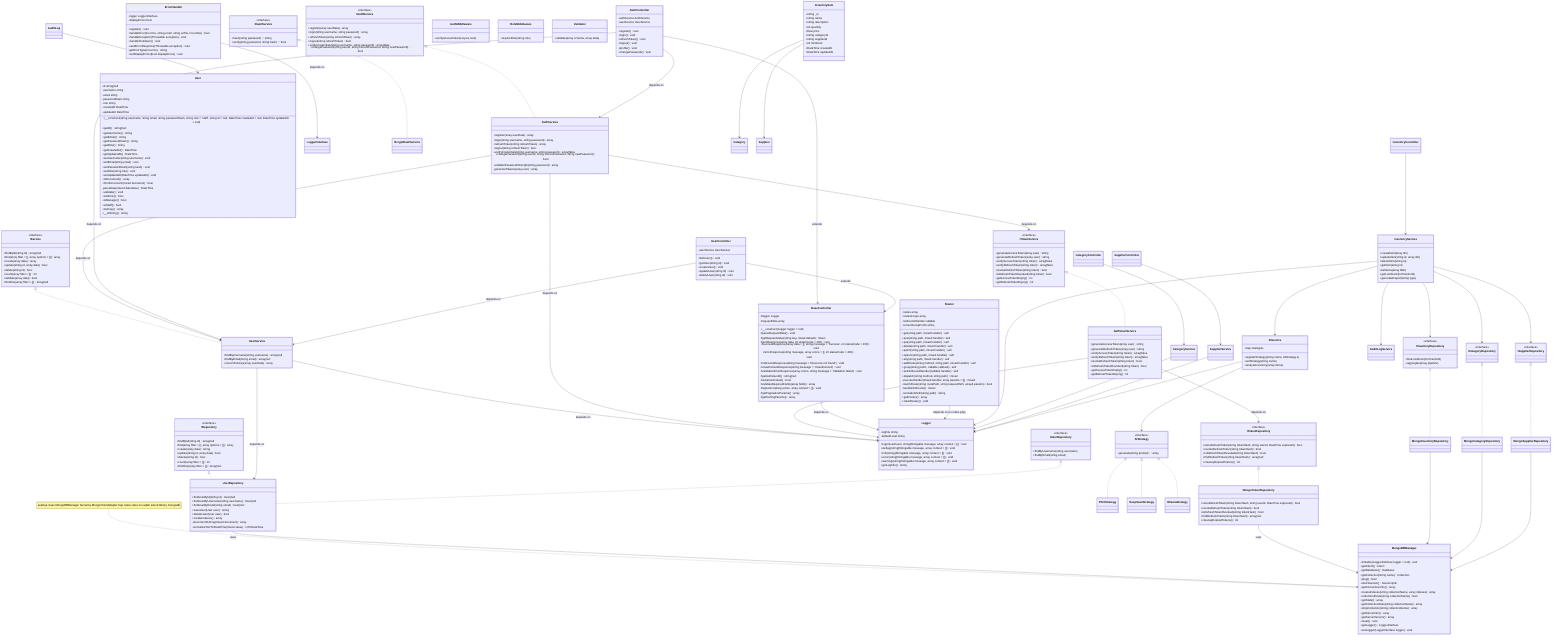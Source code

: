 classDiagram
    note for MongoDBManager "asalnya class MongoDBManager bernama MongoClientAdapter tapi nama class ini sudah ada di library mongodib"
    %% ========== Interfaces / Abstractions ==========
    class IRepository {
        <<interface>>
        +findById(string id) array|null
        +find(array filter = [], array options = []) array
        +create(array data) string
        +update(string id, array data) bool
        +delete(string id) bool
        +count(array filter = []) int
        +findOne(array filter = []) array|null
    }

    class IService {
        <<interface>>
        +findById(string id) array|null
        +find(array filter = [], array options = []) array
        +create(array data) array
        +update(string id, array data) bool
        +delete(string id) bool
        +count(array filter = []) int
        +validate(array data) bool
        +findOne(array filter = []) array|null
    }

    class IAuthService {
        <<interface>>
        +register(array userData) array
        +login(string username, string password) array
        +refreshToken(string refreshToken) array
        +logout(string refreshToken) bool
        +verifyCredentials(string username, string password) array|false
        +changePassword(string userId, string currentPassword, string newPassword) bool
    }

    class ITokenService {
        <<interface>>
        +generateAccessToken(array user) string
        +generateRefreshToken(array user) string
        +verifyAccessToken(string token) array|false
        +verifyRefreshToken(string token) array|false
        +revokeRefreshToken(string token) bool
        +isRefreshTokenRevoked(string token) bool
        +getAccessTokenExpiry() int
        +getRefreshTokenExpiry() int
    }

    class ITokenRepository {
        <<interface>>
        +storeRefreshToken(string tokenHash, string userId, DateTime expiresAt) bool
        +revokeRefreshToken(string tokenHash) bool
        +isRefreshTokenRevoked(string tokenHash) bool
        +findRefreshToken(string tokenHash) array|null
        +cleanupExpiredTokens() int
    }

    %% ========== Concrete Implementations ==========
    class UserRepository {
        +findUserById(string id) User|null
        +findUserByUsername(string username) User|null
        +findUserByEmail(string email) User|null
        +saveUser(User user) string
        +deleteUser(User user) bool
        +createIndexes() array
        -documentToArray(mixed document) array
        -normalizeToUTCDateTime(mixed value) UTCDateTime
    }

    class MongoTokenRepository {
        +storeRefreshToken(string tokenHash, string userId, DateTime expiresAt) bool
        +revokeRefreshToken(string tokenHash) bool
        +isRefreshTokenRevoked(string tokenHash) bool
        +findRefreshToken(string tokenHash) array|null
        +cleanupExpiredTokens() int
    }

    class MongoDBManager {
        +initialize(LoggerInterface logger = null) void
        +getClient() Client
        +getDatabase() Database
        +getCollection(string name) Collection
        +ping() bool
        +startSession() Session|null
        +getConnectionInfo() array
        +createIndexes(string collectionName, array indexes) array
        +collectionExists(string collectionName) bool
        +getStats() array
        +getCollectionStats(string collectionName) array
        +dropCollection(string collectionName) array
        +getServerInfo() array
        +getServerVersion() array
        +reset() void
        +getLogger() LoggerInterface
        +setLogger(LoggerInterface logger) void
    }

    class UserService {
        +findByUsername(string username) array|null
        +findByEmail(string email) array|null
        -convertToArray(array userData) array
    }

    class AuthService {
        +register(array userData) array
        +login(string username, string password) array
        +refreshToken(string refreshToken) array
        +logout(string refreshToken) bool
        +verifyCredentials(string username, string password) array|false
        +changePassword(string userId, string currentPassword, string newPassword) bool
        +validatePasswordStrength(string password) array
        -generateTokens(array user) array
    }

    class JwtTokenService {
        +generateAccessToken(array user) string
        +generateRefreshToken(array user) string
        +verifyAccessToken(string token) array|false
        +verifyRefreshToken(string token) array|false
        +revokeRefreshToken(string token) bool
        +isRefreshTokenRevoked(string token) bool
        +getAccessTokenExpiry() int
        +getRefreshTokenExpiry() int
    }

    class BaseController {
        #logger Logger
        #requestData array
        +__construct(Logger logger = null)
        #parseRequestData() void
        #getRequestValue(string key, mixed default) mixed
        #jsonResponse(array data, int statusCode = 200) void
        #successResponse(array data = [], string message = 'Success', int statusCode = 200) void
        #errorResponse(string message, array errors = [], int statusCode = 400) void
        #notFoundResponse(string message = 'Resource not found') void
        #unauthorizedResponse(string message = 'Unauthorized') void
        #validationErrorResponse(array errors, string message = 'Validation failed') void
        #getAuthUserId() string|null
        #isAuthenticated() bool
        #validateRequiredFields(array fields) array
        #logAction(string action, array context = []) void
        #getPaginationParams() array
        #getSortingParams() array
    }

    class AuthController {
        -authService AuthService
        -userService UserService
        +register() void
        +login() void
        +refreshToken() void
        +logout() void
        +profile() void
        +changePassword() void
    }

    class UserController {
        -userService UserService
        +listUsers() void
        +getUser(string id) void
        +createUser() void
        +updateUser(string id) void
        +deleteUser(string id) void
    }

    class ErrorHandler {
        -logger LoggerInterface
        -displayErrors bool
        +register() void
        +handleError(int errno, string errstr, string errfile, int errline) bool
        +handleException(Throwable exception) void
        +handleShutdown() void
        -sendErrorResponse(Throwable exception) void
        -getErrorType(int errno) string
        +setDisplayErrors(bool displayErrors) void
    }

    class Router {
        -routes array
        -routeGroups array
        -notFoundHandler callable
        -currentGroupPrefix string
        +get(string path, mixed handler) self
        +post(string path, mixed handler) self
        +put(string path, mixed handler) self
        +delete(string path, mixed handler) self
        +patch(string path, mixed handler) self
        +options(string path, mixed handler) self
        +any(string path, mixed handler) self
        +addRoute(string method, string path, mixed handler) self
        +group(string prefix, callable callback) self
        +setNotFoundHandler(callable handler) self
        +dispatch(string method, string path) mixed
        -executeHandler(mixed handler, array params = []) mixed
        -matchRoute(string routePath, string requestPath, array& params) bool
        -handleNotFound() mixed
        -normalizePath(string path) string
        +getRoutes() array
        +clearRoutes() void
    }

    class Logger {
        -logFile string
        -defaultLevel string
        +log(mixed level, string|Stringable message, array context = []) void
        +debug(string|Stringable message, array context = []) void
        +info(string|Stringable message, array context = []) void
        +error(string|Stringable message, array context = []) void
        +warning(string|Stringable message, array context = []) void
        +getLogFile() string
    }

    class User {
        -id string|null
        -username string
        -email string
        -passwordHash string
        -role string
        -createdAt DateTime
        -updatedAt DateTime
        +__construct(string username, string email, string passwordHash, string role = 'staff', string id = null, DateTime createdAt = null, DateTime updatedAt = null)
        +getId() string|null
        +getUsername() string
        +getEmail() string
        +getPasswordHash() string
        +getRole() string
        +getCreatedAt() DateTime
        +getUpdatedAt() DateTime
        +setUsername(string username) void
        +setEmail(string email) void
        +setPasswordHash(string hash) void
        +setRole(string role) void
        +setUpdatedAt(DateTime updatedAt) void
        +toDocument() array
        +fromDocument(mixed document) User
        -parseDate(mixed dateValue) DateTime
        +validate() void
        +isAdmin() bool
        +isManager() bool
        +isStaff() bool
        +toArray() array
        +__toString() string
    }

    %% ========== Relationships ==========
    IRepository <|.. UserRepository
    IService <|.. UserService
    IAuthService <|.. AuthService
    ITokenService <|.. JwtTokenService
    ITokenRepository <|.. MongoTokenRepository
    
    UserRepository --> MongoDBManager : uses
    MongoTokenRepository --> MongoDBManager : uses
    
    UserService --> UserRepository : depends on
    UserService --> Logger : depends on
    
    AuthService --> UserService : depends on
    AuthService --> ITokenService : depends on
    AuthService --> Logger : depends on
    
    JwtTokenService --> ITokenRepository : depends on
    JwtTokenService --> Logger : depends on
    
    AuthController --> AuthService : depends on
    AuthController --> UserService : depends on
    AuthController --> BaseController : extends
    
    UserController --> UserService : depends on
    UserController --> BaseController : extends
    
    BaseController --> Logger : depends on
    
    ErrorHandler --> LoggerInterface : depends on
    
    Router --> Logger : depends on (in index.php)

    %% ========== Planned Components (Belum Diimplementasi) ==========
    class IUserRepository {
        <<interface>>
        +findByUsername(string username)
        +findByEmail(string email)
    }

    class IInventoryRepository {
        <<interface>>
        +findLowStock(int threshold)
        +aggregate(array pipeline)
    }

    class ICategoryRepository {
        <<interface>>
    }

    class ISupplierRepository {
        <<interface>>
    }

    class IHashService {
        <<interface>>
        +hash(string password): string
        +verify(string password, string hash): bool
    }

    class AIStrategy {
        <<interface>>
        +generate(string prompt): array
    }

    class MongoInventoryRepository
    class MongoCategoryRepository
    class MongoSupplierRepository
    class BcryptHashService
    class Phi3Strategy
    class DeepSeekStrategy
    class OllamaStrategy

    IUserRepository <|.. UserRepository
    IInventoryRepository <|.. MongoInventoryRepository
    ICategoryRepository <|.. MongoCategoryRepository
    ISupplierRepository <|.. MongoSupplierRepository
    IHashService <|.. BcryptHashService
    AIStrategy <|.. Phi3Strategy
    AIStrategy <|.. DeepSeekStrategy
    AIStrategy <|.. OllamaStrategy

    class InventoryService {
        +createItem(array dto)
        +updateItem(string id, array dto)
        +deleteItem(string id)
        +getItem(string id)
        +listItems(array filter)
        +getLowStock(int threshold)
        +generateReport(string type)
    }

    class CategoryService
    class SupplierService
    class AuditLogService
    class AIService {
        -map<string, AIStrategy> strategies
        +registerStrategy(string name, AIStrategy s)
        +setStrategy(string name)
        +analyzeInventory(array items)
    }

    class InventoryController
    class CategoryController
    class SupplierController

    class AuthMiddleware {
        +verifyAccessToken(req,res,next)
    }
    class RoleMiddleware {
        +requireRole(string role)
    }
    class Validator {
        +validate(array schema, array data)
    }

    class InventoryItem {
        +string _id
        +string name
        +string description
        +int quantity
        +float price
        +string categoryId
        +string supplierId
        +int minStock
        +DateTime createdAt
        +DateTime updatedAt
    }

    class Category
    class Supplier
    class AuditLog

    %% ========== Future Relationships ==========
    InventoryController --> InventoryService
    CategoryController --> CategoryService
    SupplierController --> SupplierService

    InventoryService --> IInventoryRepository
    InventoryService --> ICategoryRepository
    InventoryService --> ISupplierRepository
    InventoryService --> AIService
    InventoryService --> AuditLogService

    AIService --> AIStrategy

    InventoryItem --> Category
    InventoryItem --> Supplier
    AuditLog --> User

    %% ========== Dependencies on MongoDBManager ==========
    MongoInventoryRepository --> MongoDBManager
    MongoCategoryRepository --> MongoDBManager
    MongoSupplierRepository --> MongoDBManager

    %% ========== Utility Dependencies ==========
    InventoryService --> Logger
    CategoryService --> Logger
    SupplierService --> Logger
    AIService --> Logger